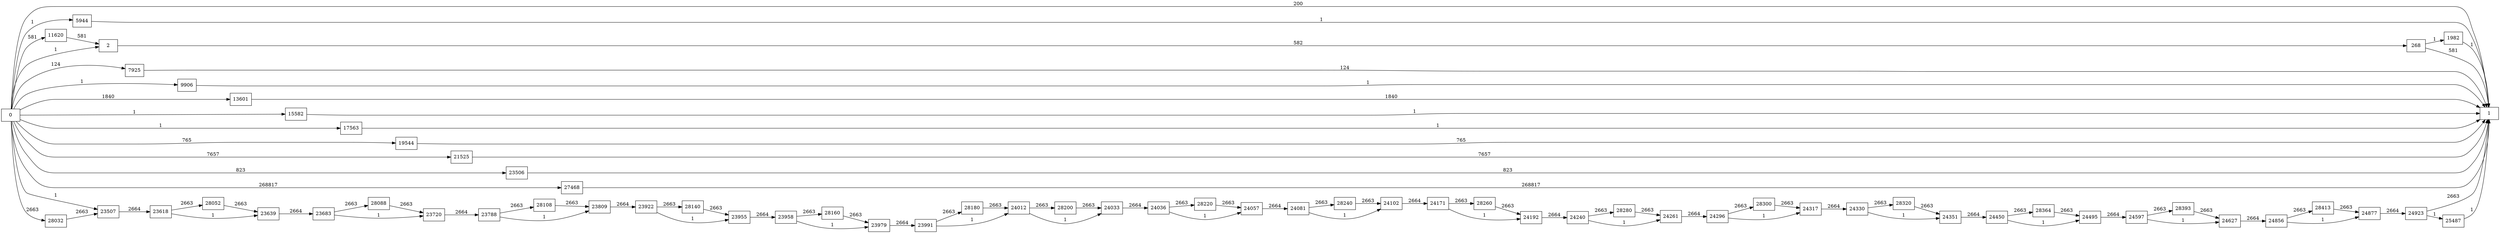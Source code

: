 digraph {
	graph [rankdir=LR]
	node [shape=rectangle]
	2 -> 268 [label=582]
	268 -> 1 [label=581]
	268 -> 1982 [label=1]
	1982 -> 1 [label=1]
	5944 -> 1 [label=1]
	7925 -> 1 [label=124]
	9906 -> 1 [label=1]
	11620 -> 2 [label=581]
	13601 -> 1 [label=1840]
	15582 -> 1 [label=1]
	17563 -> 1 [label=1]
	19544 -> 1 [label=765]
	21525 -> 1 [label=7657]
	23506 -> 1 [label=823]
	23507 -> 23618 [label=2664]
	23618 -> 23639 [label=1]
	23618 -> 28052 [label=2663]
	23639 -> 23683 [label=2664]
	23683 -> 23720 [label=1]
	23683 -> 28088 [label=2663]
	23720 -> 23788 [label=2664]
	23788 -> 23809 [label=1]
	23788 -> 28108 [label=2663]
	23809 -> 23922 [label=2664]
	23922 -> 23955 [label=1]
	23922 -> 28140 [label=2663]
	23955 -> 23958 [label=2664]
	23958 -> 23979 [label=1]
	23958 -> 28160 [label=2663]
	23979 -> 23991 [label=2664]
	23991 -> 24012 [label=1]
	23991 -> 28180 [label=2663]
	24012 -> 24033 [label=1]
	24012 -> 28200 [label=2663]
	24033 -> 24036 [label=2664]
	24036 -> 24057 [label=1]
	24036 -> 28220 [label=2663]
	24057 -> 24081 [label=2664]
	24081 -> 24102 [label=1]
	24081 -> 28240 [label=2663]
	24102 -> 24171 [label=2664]
	24171 -> 24192 [label=1]
	24171 -> 28260 [label=2663]
	24192 -> 24240 [label=2664]
	24240 -> 24261 [label=1]
	24240 -> 28280 [label=2663]
	24261 -> 24296 [label=2664]
	24296 -> 24317 [label=1]
	24296 -> 28300 [label=2663]
	24317 -> 24330 [label=2664]
	24330 -> 24351 [label=1]
	24330 -> 28320 [label=2663]
	24351 -> 24450 [label=2664]
	24450 -> 24495 [label=1]
	24450 -> 28364 [label=2663]
	24495 -> 24597 [label=2664]
	24597 -> 24627 [label=1]
	24597 -> 28393 [label=2663]
	24627 -> 24856 [label=2664]
	24856 -> 24877 [label=1]
	24856 -> 28413 [label=2663]
	24877 -> 24923 [label=2664]
	24923 -> 1 [label=2663]
	24923 -> 25487 [label=1]
	25487 -> 1 [label=1]
	27468 -> 1 [label=268817]
	28032 -> 23507 [label=2663]
	28052 -> 23639 [label=2663]
	28088 -> 23720 [label=2663]
	28108 -> 23809 [label=2663]
	28140 -> 23955 [label=2663]
	28160 -> 23979 [label=2663]
	28180 -> 24012 [label=2663]
	28200 -> 24033 [label=2663]
	28220 -> 24057 [label=2663]
	28240 -> 24102 [label=2663]
	28260 -> 24192 [label=2663]
	28280 -> 24261 [label=2663]
	28300 -> 24317 [label=2663]
	28320 -> 24351 [label=2663]
	28364 -> 24495 [label=2663]
	28393 -> 24627 [label=2663]
	28413 -> 24877 [label=2663]
	0 -> 2 [label=1]
	0 -> 23507 [label=1]
	0 -> 1 [label=200]
	0 -> 5944 [label=1]
	0 -> 7925 [label=124]
	0 -> 9906 [label=1]
	0 -> 11620 [label=581]
	0 -> 13601 [label=1840]
	0 -> 15582 [label=1]
	0 -> 17563 [label=1]
	0 -> 19544 [label=765]
	0 -> 21525 [label=7657]
	0 -> 23506 [label=823]
	0 -> 27468 [label=268817]
	0 -> 28032 [label=2663]
}
